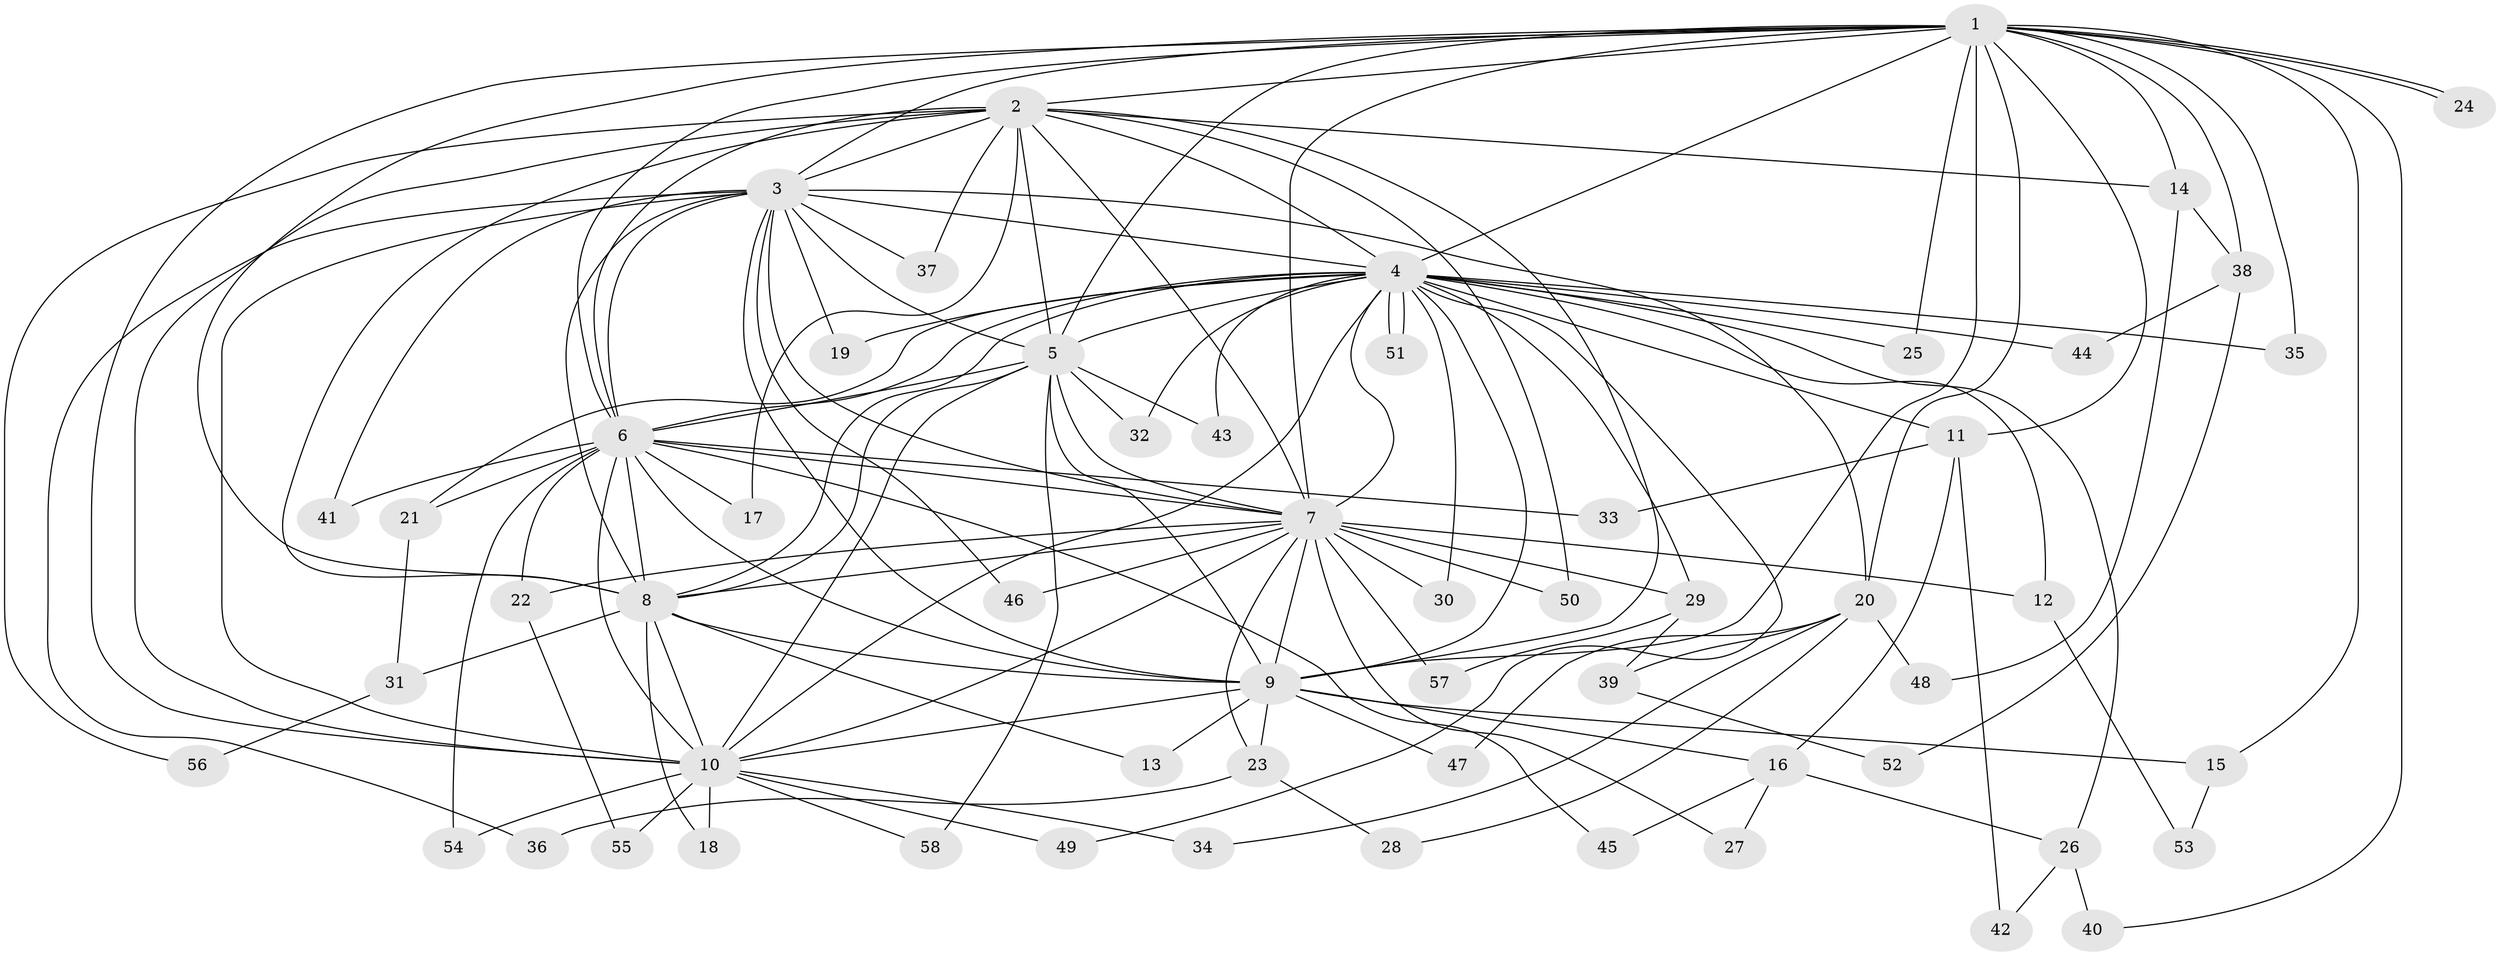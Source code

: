 // coarse degree distribution, {16: 0.047619047619047616, 13: 0.047619047619047616, 20: 0.023809523809523808, 9: 0.023809523809523808, 14: 0.023809523809523808, 11: 0.023809523809523808, 19: 0.023809523809523808, 5: 0.047619047619047616, 3: 0.14285714285714285, 2: 0.47619047619047616, 7: 0.023809523809523808, 4: 0.09523809523809523}
// Generated by graph-tools (version 1.1) at 2025/41/03/06/25 10:41:42]
// undirected, 58 vertices, 141 edges
graph export_dot {
graph [start="1"]
  node [color=gray90,style=filled];
  1;
  2;
  3;
  4;
  5;
  6;
  7;
  8;
  9;
  10;
  11;
  12;
  13;
  14;
  15;
  16;
  17;
  18;
  19;
  20;
  21;
  22;
  23;
  24;
  25;
  26;
  27;
  28;
  29;
  30;
  31;
  32;
  33;
  34;
  35;
  36;
  37;
  38;
  39;
  40;
  41;
  42;
  43;
  44;
  45;
  46;
  47;
  48;
  49;
  50;
  51;
  52;
  53;
  54;
  55;
  56;
  57;
  58;
  1 -- 2;
  1 -- 3;
  1 -- 4;
  1 -- 5;
  1 -- 6;
  1 -- 7;
  1 -- 8;
  1 -- 9;
  1 -- 10;
  1 -- 11;
  1 -- 14;
  1 -- 15;
  1 -- 20;
  1 -- 24;
  1 -- 24;
  1 -- 25;
  1 -- 35;
  1 -- 38;
  1 -- 40;
  2 -- 3;
  2 -- 4;
  2 -- 5;
  2 -- 6;
  2 -- 7;
  2 -- 8;
  2 -- 9;
  2 -- 10;
  2 -- 14;
  2 -- 17;
  2 -- 37;
  2 -- 50;
  2 -- 56;
  3 -- 4;
  3 -- 5;
  3 -- 6;
  3 -- 7;
  3 -- 8;
  3 -- 9;
  3 -- 10;
  3 -- 19;
  3 -- 20;
  3 -- 36;
  3 -- 37;
  3 -- 41;
  3 -- 46;
  4 -- 5;
  4 -- 6;
  4 -- 7;
  4 -- 8;
  4 -- 9;
  4 -- 10;
  4 -- 11;
  4 -- 12;
  4 -- 19;
  4 -- 21;
  4 -- 25;
  4 -- 26;
  4 -- 29;
  4 -- 30;
  4 -- 32;
  4 -- 35;
  4 -- 43;
  4 -- 44;
  4 -- 49;
  4 -- 51;
  4 -- 51;
  5 -- 6;
  5 -- 7;
  5 -- 8;
  5 -- 9;
  5 -- 10;
  5 -- 32;
  5 -- 43;
  5 -- 58;
  6 -- 7;
  6 -- 8;
  6 -- 9;
  6 -- 10;
  6 -- 17;
  6 -- 21;
  6 -- 22;
  6 -- 33;
  6 -- 41;
  6 -- 45;
  6 -- 54;
  7 -- 8;
  7 -- 9;
  7 -- 10;
  7 -- 12;
  7 -- 22;
  7 -- 23;
  7 -- 27;
  7 -- 29;
  7 -- 30;
  7 -- 46;
  7 -- 50;
  7 -- 57;
  8 -- 9;
  8 -- 10;
  8 -- 13;
  8 -- 18;
  8 -- 31;
  9 -- 10;
  9 -- 13;
  9 -- 15;
  9 -- 16;
  9 -- 23;
  9 -- 47;
  10 -- 18;
  10 -- 34;
  10 -- 49;
  10 -- 54;
  10 -- 55;
  10 -- 58;
  11 -- 16;
  11 -- 33;
  11 -- 42;
  12 -- 53;
  14 -- 38;
  14 -- 48;
  15 -- 53;
  16 -- 26;
  16 -- 27;
  16 -- 45;
  20 -- 28;
  20 -- 34;
  20 -- 39;
  20 -- 47;
  20 -- 48;
  21 -- 31;
  22 -- 55;
  23 -- 28;
  23 -- 36;
  26 -- 40;
  26 -- 42;
  29 -- 39;
  29 -- 57;
  31 -- 56;
  38 -- 44;
  38 -- 52;
  39 -- 52;
}
